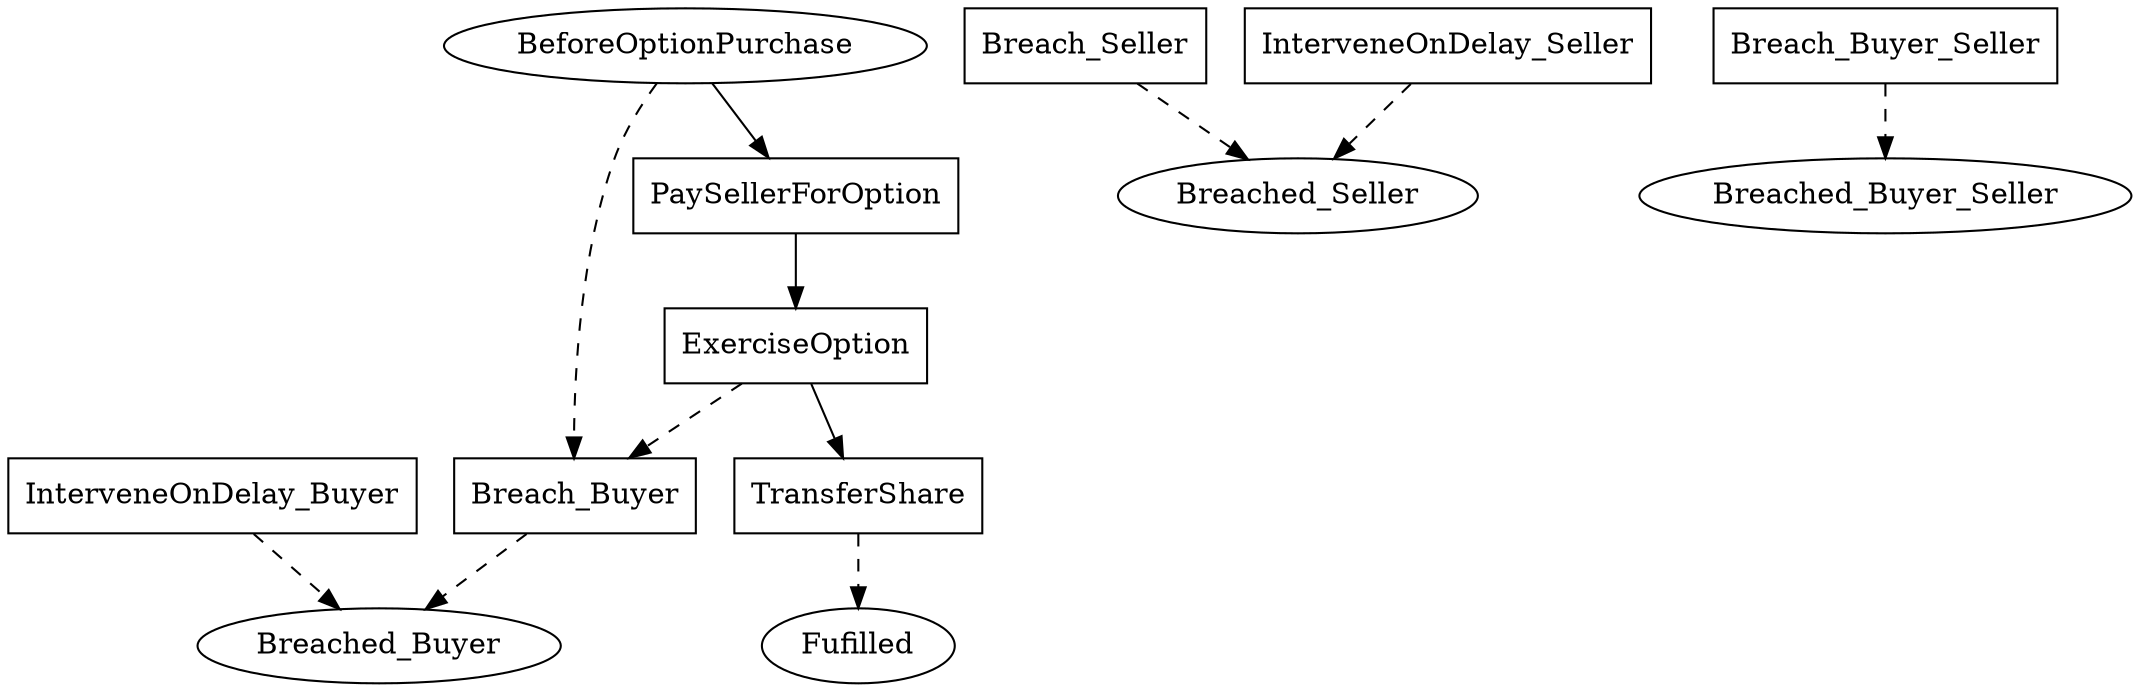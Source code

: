 // THIS IS A GENERATED FILE. DO NOT EDIT.

digraph Farmer_American_call_option_from_A_Formal_Language_for_Writing_Contracts_2016 {    
    Fulfilled[label=Fufilled];
    BeforeOptionPurchase[label=BeforeOptionPurchase];
	Breached_Seller[label=Breached_Seller];
	Breached_Buyer[label=Breached_Buyer];
	Breached_Buyer_Seller[label=Breached_Buyer_Seller]
    
     
    PaySellerForOption[label=PaySellerForOption,shape=box];
	ExerciseOption[label=ExerciseOption,shape=box];
	TransferShare[label=TransferShare,shape=box];
	Breach_Seller[label=Breach_Seller,shape=box];
	Breach_Buyer[label=Breach_Buyer,shape=box];
	Breach_Buyer_Seller[label=Breach_Buyer_Seller,shape=box];
	InterveneOnDelay_Buyer[label=InterveneOnDelay_Buyer,shape=box];
	InterveneOnDelay_Seller[label=InterveneOnDelay_Seller,shape=box]    
    
    
    
    BeforeOptionPurchase -> PaySellerForOption;
	BeforeOptionPurchase -> Breach_Buyer [style=dashed];
	PaySellerForOption -> ExerciseOption;
	ExerciseOption -> TransferShare;
	ExerciseOption -> Breach_Buyer [style=dashed]
    
    TransferShare -> Fulfilled [style=dashed];
	Breach_Seller -> Breached_Seller [style=dashed];
	Breach_Buyer -> Breached_Buyer [style=dashed];
	Breach_Buyer_Seller -> Breached_Buyer_Seller [style=dashed];
	InterveneOnDelay_Buyer -> Breached_Buyer [style=dashed];
	InterveneOnDelay_Seller -> Breached_Seller [style=dashed];
	     
    
       
}